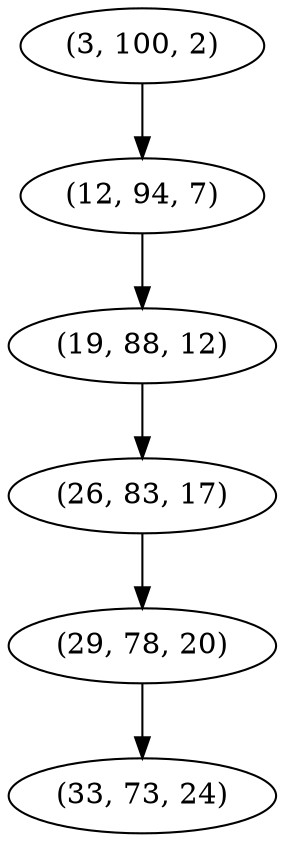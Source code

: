 digraph tree {
    "(3, 100, 2)";
    "(12, 94, 7)";
    "(19, 88, 12)";
    "(26, 83, 17)";
    "(29, 78, 20)";
    "(33, 73, 24)";
    "(3, 100, 2)" -> "(12, 94, 7)";
    "(12, 94, 7)" -> "(19, 88, 12)";
    "(19, 88, 12)" -> "(26, 83, 17)";
    "(26, 83, 17)" -> "(29, 78, 20)";
    "(29, 78, 20)" -> "(33, 73, 24)";
}
